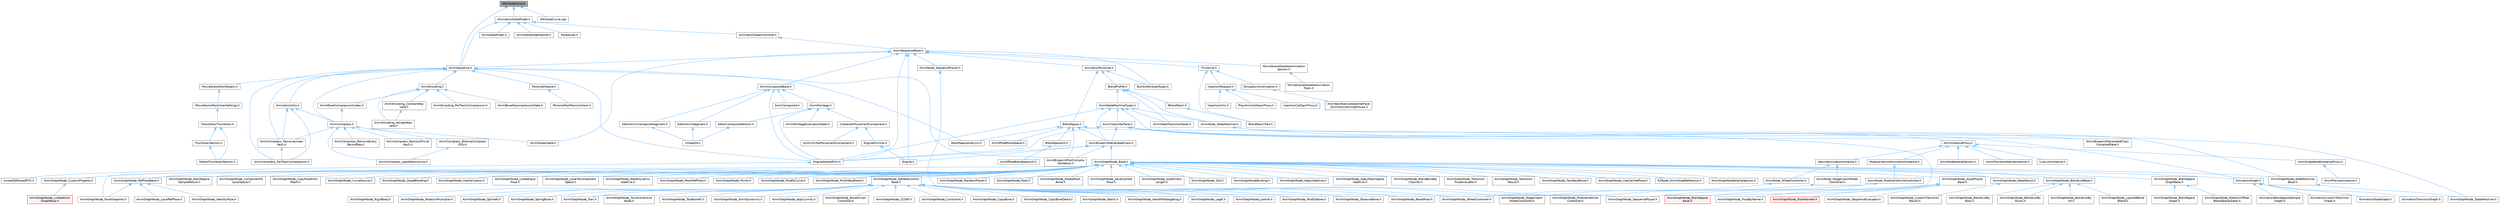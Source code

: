 digraph "AttributeCurve.h"
{
 // INTERACTIVE_SVG=YES
 // LATEX_PDF_SIZE
  bgcolor="transparent";
  edge [fontname=Helvetica,fontsize=10,labelfontname=Helvetica,labelfontsize=10];
  node [fontname=Helvetica,fontsize=10,shape=box,height=0.2,width=0.4];
  Node1 [id="Node000001",label="AttributeCurve.h",height=0.2,width=0.4,color="gray40", fillcolor="grey60", style="filled", fontcolor="black",tooltip=" "];
  Node1 -> Node2 [id="edge1_Node000001_Node000002",dir="back",color="steelblue1",style="solid",tooltip=" "];
  Node2 [id="Node000002",label="AnimSequence.h",height=0.2,width=0.4,color="grey40", fillcolor="white", style="filled",URL="$d0/d8a/AnimSequence_8h.html",tooltip=" "];
  Node2 -> Node3 [id="edge2_Node000002_Node000003",dir="back",color="steelblue1",style="solid",tooltip=" "];
  Node3 [id="Node000003",label="AnimBlueprintPostCompile\lValidation.h",height=0.2,width=0.4,color="grey40", fillcolor="white", style="filled",URL="$de/d1b/AnimBlueprintPostCompileValidation_8h.html",tooltip=" "];
  Node2 -> Node4 [id="edge3_Node000002_Node000004",dir="back",color="steelblue1",style="solid",tooltip=" "];
  Node4 [id="Node000004",label="AnimCompress.h",height=0.2,width=0.4,color="grey40", fillcolor="white", style="filled",URL="$dd/d6d/AnimCompress_8h.html",tooltip=" "];
  Node4 -> Node5 [id="edge4_Node000004_Node000005",dir="back",color="steelblue1",style="solid",tooltip=" "];
  Node5 [id="Node000005",label="AnimCompress_BitwiseCompress\lOnly.h",height=0.2,width=0.4,color="grey40", fillcolor="white", style="filled",URL="$df/dd5/AnimCompress__BitwiseCompressOnly_8h.html",tooltip=" "];
  Node5 -> Node6 [id="edge5_Node000005_Node000006",dir="back",color="steelblue1",style="solid",tooltip=" "];
  Node6 [id="Node000006",label="AnimCompress_LeastDestructive.h",height=0.2,width=0.4,color="grey40", fillcolor="white", style="filled",URL="$da/d93/AnimCompress__LeastDestructive_8h.html",tooltip=" "];
  Node4 -> Node6 [id="edge6_Node000004_Node000006",dir="back",color="steelblue1",style="solid",tooltip=" "];
  Node4 -> Node7 [id="edge7_Node000004_Node000007",dir="back",color="steelblue1",style="solid",tooltip=" "];
  Node7 [id="Node000007",label="AnimCompress_RemoveEvery\lSecondKey.h",height=0.2,width=0.4,color="grey40", fillcolor="white", style="filled",URL="$d6/dc2/AnimCompress__RemoveEverySecondKey_8h.html",tooltip=" "];
  Node4 -> Node8 [id="edge8_Node000004_Node000008",dir="back",color="steelblue1",style="solid",tooltip=" "];
  Node8 [id="Node000008",label="AnimCompress_RemoveLinear\lKeys.h",height=0.2,width=0.4,color="grey40", fillcolor="white", style="filled",URL="$d1/d0a/AnimCompress__RemoveLinearKeys_8h.html",tooltip=" "];
  Node8 -> Node9 [id="edge9_Node000008_Node000009",dir="back",color="steelblue1",style="solid",tooltip=" "];
  Node9 [id="Node000009",label="AnimCompress_PerTrackCompression.h",height=0.2,width=0.4,color="grey40", fillcolor="white", style="filled",URL="$d1/d22/AnimCompress__PerTrackCompression_8h.html",tooltip=" "];
  Node4 -> Node10 [id="edge10_Node000004_Node000010",dir="back",color="steelblue1",style="solid",tooltip=" "];
  Node10 [id="Node000010",label="AnimCompress_RemoveTrivial\lKeys.h",height=0.2,width=0.4,color="grey40", fillcolor="white", style="filled",URL="$d0/d60/AnimCompress__RemoveTrivialKeys_8h.html",tooltip=" "];
  Node4 -> Node11 [id="edge11_Node000004_Node000011",dir="back",color="steelblue1",style="solid",tooltip=" "];
  Node11 [id="Node000011",label="AnimStreamable.h",height=0.2,width=0.4,color="grey40", fillcolor="white", style="filled",URL="$d1/d46/AnimStreamable_8h.html",tooltip=" "];
  Node2 -> Node9 [id="edge12_Node000002_Node000009",dir="back",color="steelblue1",style="solid",tooltip=" "];
  Node2 -> Node8 [id="edge13_Node000002_Node000008",dir="back",color="steelblue1",style="solid",tooltip=" "];
  Node2 -> Node12 [id="edge14_Node000002_Node000012",dir="back",color="steelblue1",style="solid",tooltip=" "];
  Node12 [id="Node000012",label="AnimEncoding.h",height=0.2,width=0.4,color="grey40", fillcolor="white", style="filled",URL="$d9/dfd/AnimEncoding_8h.html",tooltip=" "];
  Node12 -> Node13 [id="edge15_Node000012_Node000013",dir="back",color="steelblue1",style="solid",tooltip=" "];
  Node13 [id="Node000013",label="AnimBoneCompressionCodec.h",height=0.2,width=0.4,color="grey40", fillcolor="white", style="filled",URL="$dd/dc3/AnimBoneCompressionCodec_8h.html",tooltip=" "];
  Node13 -> Node4 [id="edge16_Node000013_Node000004",dir="back",color="steelblue1",style="solid",tooltip=" "];
  Node12 -> Node14 [id="edge17_Node000012_Node000014",dir="back",color="steelblue1",style="solid",tooltip=" "];
  Node14 [id="Node000014",label="AnimBoneDecompressionData.h",height=0.2,width=0.4,color="grey40", fillcolor="white", style="filled",URL="$d9/d92/AnimBoneDecompressionData_8h.html",tooltip=" "];
  Node12 -> Node15 [id="edge18_Node000012_Node000015",dir="back",color="steelblue1",style="solid",tooltip=" "];
  Node15 [id="Node000015",label="AnimEncoding_ConstantKey\lLerp.h",height=0.2,width=0.4,color="grey40", fillcolor="white", style="filled",URL="$d8/d74/AnimEncoding__ConstantKeyLerp_8h.html",tooltip=" "];
  Node15 -> Node16 [id="edge19_Node000015_Node000016",dir="back",color="steelblue1",style="solid",tooltip=" "];
  Node16 [id="Node000016",label="AnimEncoding_VariableKey\lLerp.h",height=0.2,width=0.4,color="grey40", fillcolor="white", style="filled",URL="$d7/d4b/AnimEncoding__VariableKeyLerp_8h.html",tooltip=" "];
  Node12 -> Node17 [id="edge20_Node000012_Node000017",dir="back",color="steelblue1",style="solid",tooltip=" "];
  Node17 [id="Node000017",label="AnimEncoding_PerTrackCompression.h",height=0.2,width=0.4,color="grey40", fillcolor="white", style="filled",URL="$dc/d27/AnimEncoding__PerTrackCompression_8h.html",tooltip=" "];
  Node12 -> Node16 [id="edge21_Node000012_Node000016",dir="back",color="steelblue1",style="solid",tooltip=" "];
  Node2 -> Node18 [id="edge22_Node000002_Node000018",dir="back",color="steelblue1",style="solid",tooltip=" "];
  Node18 [id="Node000018",label="AnimationUtils.h",height=0.2,width=0.4,color="grey40", fillcolor="white", style="filled",URL="$d6/db6/AnimationUtils_8h.html",tooltip=" "];
  Node18 -> Node4 [id="edge23_Node000018_Node000004",dir="back",color="steelblue1",style="solid",tooltip=" "];
  Node18 -> Node9 [id="edge24_Node000018_Node000009",dir="back",color="steelblue1",style="solid",tooltip=" "];
  Node18 -> Node8 [id="edge25_Node000018_Node000008",dir="back",color="steelblue1",style="solid",tooltip=" "];
  Node2 -> Node19 [id="edge26_Node000002_Node000019",dir="back",color="steelblue1",style="solid",tooltip=" "];
  Node19 [id="Node000019",label="BlendSpaceAnalysis.h",height=0.2,width=0.4,color="grey40", fillcolor="white", style="filled",URL="$d7/daf/BlendSpaceAnalysis_8h.html",tooltip=" "];
  Node2 -> Node20 [id="edge27_Node000002_Node000020",dir="back",color="steelblue1",style="solid",tooltip=" "];
  Node20 [id="Node000020",label="EngineSharedPCH.h",height=0.2,width=0.4,color="grey40", fillcolor="white", style="filled",URL="$dc/dbb/EngineSharedPCH_8h.html",tooltip=" "];
  Node20 -> Node21 [id="edge28_Node000020_Node000021",dir="back",color="steelblue1",style="solid",tooltip=" "];
  Node21 [id="Node000021",label="UnrealEdSharedPCH.h",height=0.2,width=0.4,color="grey40", fillcolor="white", style="filled",URL="$d1/de6/UnrealEdSharedPCH_8h.html",tooltip=" "];
  Node2 -> Node22 [id="edge29_Node000002_Node000022",dir="back",color="steelblue1",style="solid",tooltip=" "];
  Node22 [id="Node000022",label="MovieSceneToolHelpers.h",height=0.2,width=0.4,color="grey40", fillcolor="white", style="filled",URL="$d4/d0e/MovieSceneToolHelpers_8h.html",tooltip=" "];
  Node22 -> Node23 [id="edge30_Node000022_Node000023",dir="back",color="steelblue1",style="solid",tooltip=" "];
  Node23 [id="Node000023",label="MovieSceneToolsUserSettings.h",height=0.2,width=0.4,color="grey40", fillcolor="white", style="filled",URL="$d5/dab/MovieSceneToolsUserSettings_8h.html",tooltip=" "];
  Node23 -> Node24 [id="edge31_Node000023_Node000024",dir="back",color="steelblue1",style="solid",tooltip=" "];
  Node24 [id="Node000024",label="TrackEditorThumbnail.h",height=0.2,width=0.4,color="grey40", fillcolor="white", style="filled",URL="$d6/d44/TrackEditorThumbnail_8h.html",tooltip=" "];
  Node24 -> Node25 [id="edge32_Node000024_Node000025",dir="back",color="steelblue1",style="solid",tooltip=" "];
  Node25 [id="Node000025",label="MediaThumbnailSection.h",height=0.2,width=0.4,color="grey40", fillcolor="white", style="filled",URL="$d8/dfe/MediaThumbnailSection_8h.html",tooltip=" "];
  Node24 -> Node26 [id="edge33_Node000024_Node000026",dir="back",color="steelblue1",style="solid",tooltip=" "];
  Node26 [id="Node000026",label="ThumbnailSection.h",height=0.2,width=0.4,color="grey40", fillcolor="white", style="filled",URL="$de/daf/ThumbnailSection_8h.html",tooltip=" "];
  Node26 -> Node25 [id="edge34_Node000026_Node000025",dir="back",color="steelblue1",style="solid",tooltip=" "];
  Node2 -> Node27 [id="edge35_Node000002_Node000027",dir="back",color="steelblue1",style="solid",tooltip=" "];
  Node27 [id="Node000027",label="PersonaModule.h",height=0.2,width=0.4,color="grey40", fillcolor="white", style="filled",URL="$de/d74/PersonaModule_8h.html",tooltip=" "];
  Node27 -> Node28 [id="edge36_Node000027_Node000028",dir="back",color="steelblue1",style="solid",tooltip=" "];
  Node28 [id="Node000028",label="PersonaToolMenuContext.h",height=0.2,width=0.4,color="grey40", fillcolor="white", style="filled",URL="$d6/d6c/PersonaToolMenuContext_8h.html",tooltip=" "];
  Node1 -> Node29 [id="edge37_Node000001_Node000029",dir="back",color="steelblue1",style="solid",tooltip=" "];
  Node29 [id="Node000029",label="AttributeCurve.cpp",height=0.2,width=0.4,color="grey40", fillcolor="white", style="filled",URL="$de/d39/AttributeCurve_8cpp.html",tooltip=" "];
  Node1 -> Node30 [id="edge38_Node000001_Node000030",dir="back",color="steelblue1",style="solid",tooltip=" "];
  Node30 [id="Node000030",label="IAnimationDataModel.h",height=0.2,width=0.4,color="grey40", fillcolor="white", style="filled",URL="$d3/dc4/IAnimationDataModel_8h.html",tooltip=" "];
  Node30 -> Node31 [id="edge39_Node000030_Node000031",dir="back",color="steelblue1",style="solid",tooltip=" "];
  Node31 [id="Node000031",label="AnimDataModel.h",height=0.2,width=0.4,color="grey40", fillcolor="white", style="filled",URL="$d8/dab/AnimDataModel_8h.html",tooltip=" "];
  Node30 -> Node32 [id="edge40_Node000030_Node000032",dir="back",color="steelblue1",style="solid",tooltip=" "];
  Node32 [id="Node000032",label="AnimDataModelHasher.h",height=0.2,width=0.4,color="grey40", fillcolor="white", style="filled",URL="$d1/d21/AnimDataModelHasher_8h.html",tooltip=" "];
  Node30 -> Node2 [id="edge41_Node000030_Node000002",dir="back",color="steelblue1",style="solid",tooltip=" "];
  Node30 -> Node33 [id="edge42_Node000030_Node000033",dir="back",color="steelblue1",style="solid",tooltip=" "];
  Node33 [id="Node000033",label="IAnimationDataController.h",height=0.2,width=0.4,color="grey40", fillcolor="white", style="filled",URL="$df/d22/IAnimationDataController_8h.html",tooltip=" "];
  Node33 -> Node34 [id="edge43_Node000033_Node000034",dir="back",color="steelblue1",style="solid",tooltip=" "];
  Node34 [id="Node000034",label="AnimSequenceBase.h",height=0.2,width=0.4,color="grey40", fillcolor="white", style="filled",URL="$db/d58/AnimSequenceBase_8h.html",tooltip=" "];
  Node34 -> Node35 [id="edge44_Node000034_Node000035",dir="back",color="steelblue1",style="solid",tooltip=" "];
  Node35 [id="Node000035",label="AnimCompositeBase.h",height=0.2,width=0.4,color="grey40", fillcolor="white", style="filled",URL="$de/dc9/AnimCompositeBase_8h.html",tooltip=" "];
  Node35 -> Node36 [id="edge45_Node000035_Node000036",dir="back",color="steelblue1",style="solid",tooltip=" "];
  Node36 [id="Node000036",label="AnimComposite.h",height=0.2,width=0.4,color="grey40", fillcolor="white", style="filled",URL="$d9/d4e/AnimComposite_8h.html",tooltip=" "];
  Node35 -> Node37 [id="edge46_Node000035_Node000037",dir="back",color="steelblue1",style="solid",tooltip=" "];
  Node37 [id="Node000037",label="AnimMontage.h",height=0.2,width=0.4,color="grey40", fillcolor="white", style="filled",URL="$d2/da0/AnimMontage_8h.html",tooltip=" "];
  Node37 -> Node38 [id="edge47_Node000037_Node000038",dir="back",color="steelblue1",style="solid",tooltip=" "];
  Node38 [id="Node000038",label="AnimMontageEvaluationState.h",height=0.2,width=0.4,color="grey40", fillcolor="white", style="filled",URL="$df/d9b/AnimMontageEvaluationState_8h.html",tooltip=" "];
  Node37 -> Node39 [id="edge48_Node000037_Node000039",dir="back",color="steelblue1",style="solid",tooltip=" "];
  Node39 [id="Node000039",label="CharacterMovementComponent.h",height=0.2,width=0.4,color="grey40", fillcolor="white", style="filled",URL="$d8/d84/CharacterMovementComponent_8h.html",tooltip=" "];
  Node39 -> Node40 [id="edge49_Node000039_Node000040",dir="back",color="steelblue1",style="solid",tooltip=" "];
  Node40 [id="Node000040",label="ArchVisCharMovementComponent.h",height=0.2,width=0.4,color="grey40", fillcolor="white", style="filled",URL="$db/dfd/ArchVisCharMovementComponent_8h.html",tooltip=" "];
  Node39 -> Node41 [id="edge50_Node000039_Node000041",dir="back",color="steelblue1",style="solid",tooltip=" "];
  Node41 [id="Node000041",label="EngineMinimal.h",height=0.2,width=0.4,color="grey40", fillcolor="white", style="filled",URL="$d0/d2c/EngineMinimal_8h.html",tooltip=" "];
  Node41 -> Node42 [id="edge51_Node000041_Node000042",dir="back",color="steelblue1",style="solid",tooltip=" "];
  Node42 [id="Node000042",label="Engine.h",height=0.2,width=0.4,color="grey40", fillcolor="white", style="filled",URL="$d1/d34/Public_2Engine_8h.html",tooltip=" "];
  Node37 -> Node43 [id="edge52_Node000037_Node000043",dir="back",color="steelblue1",style="solid",tooltip=" "];
  Node43 [id="Node000043",label="EditorCompositeSection.h",height=0.2,width=0.4,color="grey40", fillcolor="white", style="filled",URL="$d6/d7f/EditorCompositeSection_8h.html",tooltip=" "];
  Node43 -> Node44 [id="edge53_Node000043_Node000044",dir="back",color="steelblue1",style="solid",tooltip=" "];
  Node44 [id="Node000044",label="UnrealEd.h",height=0.2,width=0.4,color="grey40", fillcolor="white", style="filled",URL="$d2/d5f/UnrealEd_8h.html",tooltip=" "];
  Node37 -> Node20 [id="edge54_Node000037_Node000020",dir="back",color="steelblue1",style="solid",tooltip=" "];
  Node35 -> Node45 [id="edge55_Node000035_Node000045",dir="back",color="steelblue1",style="solid",tooltip=" "];
  Node45 [id="Node000045",label="EditorAnimCompositeSegment.h",height=0.2,width=0.4,color="grey40", fillcolor="white", style="filled",URL="$d1/d66/EditorAnimCompositeSegment_8h.html",tooltip=" "];
  Node45 -> Node44 [id="edge56_Node000045_Node000044",dir="back",color="steelblue1",style="solid",tooltip=" "];
  Node35 -> Node46 [id="edge57_Node000035_Node000046",dir="back",color="steelblue1",style="solid",tooltip=" "];
  Node46 [id="Node000046",label="EditorAnimSegment.h",height=0.2,width=0.4,color="grey40", fillcolor="white", style="filled",URL="$d1/d6d/EditorAnimSegment_8h.html",tooltip=" "];
  Node46 -> Node44 [id="edge58_Node000046_Node000044",dir="back",color="steelblue1",style="solid",tooltip=" "];
  Node35 -> Node20 [id="edge59_Node000035_Node000020",dir="back",color="steelblue1",style="solid",tooltip=" "];
  Node34 -> Node47 [id="edge60_Node000034_Node000047",dir="back",color="steelblue1",style="solid",tooltip=" "];
  Node47 [id="Node000047",label="AnimNode_SequencePlayer.h",height=0.2,width=0.4,color="grey40", fillcolor="white", style="filled",URL="$d6/d7e/AnimNode__SequencePlayer_8h.html",tooltip=" "];
  Node47 -> Node48 [id="edge61_Node000047_Node000048",dir="back",color="steelblue1",style="solid",tooltip=" "];
  Node48 [id="Node000048",label="AnimGraphNode_SequencePlayer.h",height=0.2,width=0.4,color="grey40", fillcolor="white", style="filled",URL="$d2/d91/AnimGraphNode__SequencePlayer_8h.html",tooltip=" "];
  Node34 -> Node2 [id="edge62_Node000034_Node000002",dir="back",color="steelblue1",style="solid",tooltip=" "];
  Node34 -> Node11 [id="edge63_Node000034_Node000011",dir="back",color="steelblue1",style="solid",tooltip=" "];
  Node34 -> Node49 [id="edge64_Node000034_Node000049",dir="back",color="steelblue1",style="solid",tooltip=" "];
  Node49 [id="Node000049",label="AnimationRuntime.h",height=0.2,width=0.4,color="grey40", fillcolor="white", style="filled",URL="$da/d93/AnimationRuntime_8h.html",tooltip=" "];
  Node49 -> Node50 [id="edge65_Node000049_Node000050",dir="back",color="steelblue1",style="solid",tooltip=" "];
  Node50 [id="Node000050",label="BlendProfile.h",height=0.2,width=0.4,color="grey40", fillcolor="white", style="filled",URL="$d6/d9c/BlendProfile_8h.html",tooltip=" "];
  Node50 -> Node51 [id="edge66_Node000050_Node000051",dir="back",color="steelblue1",style="solid",tooltip=" "];
  Node51 [id="Node000051",label="AnimNode_StateMachine.h",height=0.2,width=0.4,color="grey40", fillcolor="white", style="filled",URL="$df/d8f/AnimNode__StateMachine_8h.html",tooltip=" "];
  Node51 -> Node52 [id="edge67_Node000051_Node000052",dir="back",color="steelblue1",style="solid",tooltip=" "];
  Node52 [id="Node000052",label="AnimGraphNode_StateMachine.h",height=0.2,width=0.4,color="grey40", fillcolor="white", style="filled",URL="$d9/d4d/AnimGraphNode__StateMachine_8h.html",tooltip=" "];
  Node51 -> Node53 [id="edge68_Node000051_Node000053",dir="back",color="steelblue1",style="solid",tooltip=" "];
  Node53 [id="Node000053",label="AnimGraphNode_StateMachine\lBase.h",height=0.2,width=0.4,color="grey40", fillcolor="white", style="filled",URL="$dc/d11/AnimGraphNode__StateMachineBase_8h.html",tooltip=" "];
  Node53 -> Node52 [id="edge69_Node000053_Node000052",dir="back",color="steelblue1",style="solid",tooltip=" "];
  Node50 -> Node54 [id="edge70_Node000050_Node000054",dir="back",color="steelblue1",style="solid",tooltip=" "];
  Node54 [id="Node000054",label="AnimStateMachineTypes.h",height=0.2,width=0.4,color="grey40", fillcolor="white", style="filled",URL="$d2/dc8/AnimStateMachineTypes_8h.html",tooltip=" "];
  Node54 -> Node55 [id="edge71_Node000054_Node000055",dir="back",color="steelblue1",style="solid",tooltip=" "];
  Node55 [id="Node000055",label="AnimBlueprintGeneratedClass.h",height=0.2,width=0.4,color="grey40", fillcolor="white", style="filled",URL="$dc/d81/AnimBlueprintGeneratedClass_8h.html",tooltip=" "];
  Node55 -> Node3 [id="edge72_Node000055_Node000003",dir="back",color="steelblue1",style="solid",tooltip=" "];
  Node55 -> Node56 [id="edge73_Node000055_Node000056",dir="back",color="steelblue1",style="solid",tooltip=" "];
  Node56 [id="Node000056",label="AnimGraphNode_Base.h",height=0.2,width=0.4,color="grey40", fillcolor="white", style="filled",URL="$d0/dfb/AnimGraphNode__Base_8h.html",tooltip=" "];
  Node56 -> Node57 [id="edge74_Node000056_Node000057",dir="back",color="steelblue1",style="solid",tooltip=" "];
  Node57 [id="Node000057",label="AnimGraphNodeAlphaOptions.h",height=0.2,width=0.4,color="grey40", fillcolor="white", style="filled",URL="$d6/df6/AnimGraphNodeAlphaOptions_8h.html",tooltip=" "];
  Node56 -> Node58 [id="edge75_Node000056_Node000058",dir="back",color="steelblue1",style="solid",tooltip=" "];
  Node58 [id="Node000058",label="AnimGraphNodeBinding.h",height=0.2,width=0.4,color="grey40", fillcolor="white", style="filled",URL="$d6/d3b/AnimGraphNodeBinding_8h.html",tooltip=" "];
  Node56 -> Node59 [id="edge76_Node000056_Node000059",dir="back",color="steelblue1",style="solid",tooltip=" "];
  Node59 [id="Node000059",label="AnimGraphNode_ApplyAdditive.h",height=0.2,width=0.4,color="grey40", fillcolor="white", style="filled",URL="$da/d67/AnimGraphNode__ApplyAdditive_8h.html",tooltip=" "];
  Node56 -> Node60 [id="edge77_Node000056_Node000060",dir="back",color="steelblue1",style="solid",tooltip=" "];
  Node60 [id="Node000060",label="AnimGraphNode_ApplyMeshSpace\lAdditive.h",height=0.2,width=0.4,color="grey40", fillcolor="white", style="filled",URL="$dd/dc4/AnimGraphNode__ApplyMeshSpaceAdditive_8h.html",tooltip=" "];
  Node56 -> Node61 [id="edge78_Node000056_Node000061",dir="back",color="steelblue1",style="solid",tooltip=" "];
  Node61 [id="Node000061",label="AnimGraphNode_AssetPlayer\lBase.h",height=0.2,width=0.4,color="grey40", fillcolor="white", style="filled",URL="$d1/d4f/AnimGraphNode__AssetPlayerBase_8h.html",tooltip=" "];
  Node61 -> Node62 [id="edge79_Node000061_Node000062",dir="back",color="steelblue1",style="solid",tooltip=" "];
  Node62 [id="Node000062",label="AnimGraphNode_BlendSpace\lBase.h",height=0.2,width=0.4,color="red", fillcolor="#FFF0F0", style="filled",URL="$d7/d6d/AnimGraphNode__BlendSpaceBase_8h.html",tooltip=" "];
  Node61 -> Node67 [id="edge80_Node000061_Node000067",dir="back",color="steelblue1",style="solid",tooltip=" "];
  Node67 [id="Node000067",label="AnimGraphNode_PoseByName.h",height=0.2,width=0.4,color="grey40", fillcolor="white", style="filled",URL="$d7/d02/AnimGraphNode__PoseByName_8h.html",tooltip=" "];
  Node61 -> Node68 [id="edge81_Node000061_Node000068",dir="back",color="steelblue1",style="solid",tooltip=" "];
  Node68 [id="Node000068",label="AnimGraphNode_PoseHandler.h",height=0.2,width=0.4,color="red", fillcolor="#FFF0F0", style="filled",URL="$df/dfb/AnimGraphNode__PoseHandler_8h.html",tooltip=" "];
  Node61 -> Node71 [id="edge82_Node000061_Node000071",dir="back",color="steelblue1",style="solid",tooltip=" "];
  Node71 [id="Node000071",label="AnimGraphNode_SequenceEvaluator.h",height=0.2,width=0.4,color="grey40", fillcolor="white", style="filled",URL="$d1/d1c/AnimGraphNode__SequenceEvaluator_8h.html",tooltip=" "];
  Node61 -> Node48 [id="edge83_Node000061_Node000048",dir="back",color="steelblue1",style="solid",tooltip=" "];
  Node56 -> Node72 [id="edge84_Node000056_Node000072",dir="back",color="steelblue1",style="solid",tooltip=" "];
  Node72 [id="Node000072",label="AnimGraphNode_BlendBoneBy\lChannel.h",height=0.2,width=0.4,color="grey40", fillcolor="white", style="filled",URL="$de/da9/AnimGraphNode__BlendBoneByChannel_8h.html",tooltip=" "];
  Node56 -> Node73 [id="edge85_Node000056_Node000073",dir="back",color="steelblue1",style="solid",tooltip=" "];
  Node73 [id="Node000073",label="AnimGraphNode_BlendListBase.h",height=0.2,width=0.4,color="grey40", fillcolor="white", style="filled",URL="$d7/d20/AnimGraphNode__BlendListBase_8h.html",tooltip=" "];
  Node73 -> Node74 [id="edge86_Node000073_Node000074",dir="back",color="steelblue1",style="solid",tooltip=" "];
  Node74 [id="Node000074",label="AnimGraphNode_BlendListBy\lBool.h",height=0.2,width=0.4,color="grey40", fillcolor="white", style="filled",URL="$d9/d9d/AnimGraphNode__BlendListByBool_8h.html",tooltip=" "];
  Node73 -> Node75 [id="edge87_Node000073_Node000075",dir="back",color="steelblue1",style="solid",tooltip=" "];
  Node75 [id="Node000075",label="AnimGraphNode_BlendListBy\lEnum.h",height=0.2,width=0.4,color="grey40", fillcolor="white", style="filled",URL="$de/d60/AnimGraphNode__BlendListByEnum_8h.html",tooltip=" "];
  Node73 -> Node76 [id="edge88_Node000073_Node000076",dir="back",color="steelblue1",style="solid",tooltip=" "];
  Node76 [id="Node000076",label="AnimGraphNode_BlendListBy\lInt.h",height=0.2,width=0.4,color="grey40", fillcolor="white", style="filled",URL="$dc/df2/AnimGraphNode__BlendListByInt_8h.html",tooltip=" "];
  Node73 -> Node77 [id="edge89_Node000073_Node000077",dir="back",color="steelblue1",style="solid",tooltip=" "];
  Node77 [id="Node000077",label="AnimGraphNode_LayeredBone\lBlend.h",height=0.2,width=0.4,color="grey40", fillcolor="white", style="filled",URL="$d2/d01/AnimGraphNode__LayeredBoneBlend_8h.html",tooltip=" "];
  Node56 -> Node78 [id="edge90_Node000056_Node000078",dir="back",color="steelblue1",style="solid",tooltip=" "];
  Node78 [id="Node000078",label="AnimGraphNode_BlendSpace\lGraphBase.h",height=0.2,width=0.4,color="grey40", fillcolor="white", style="filled",URL="$d6/d44/AnimGraphNode__BlendSpaceGraphBase_8h.html",tooltip=" "];
  Node78 -> Node79 [id="edge91_Node000078_Node000079",dir="back",color="steelblue1",style="solid",tooltip=" "];
  Node79 [id="Node000079",label="AnimGraphNode_BlendSpace\lGraph.h",height=0.2,width=0.4,color="grey40", fillcolor="white", style="filled",URL="$d7/d81/AnimGraphNode__BlendSpaceGraph_8h.html",tooltip=" "];
  Node78 -> Node80 [id="edge92_Node000078_Node000080",dir="back",color="steelblue1",style="solid",tooltip=" "];
  Node80 [id="Node000080",label="AnimGraphNode_RotationOffset\lBlendSpaceGraph.h",height=0.2,width=0.4,color="grey40", fillcolor="white", style="filled",URL="$d0/d4c/AnimGraphNode__RotationOffsetBlendSpaceGraph_8h.html",tooltip=" "];
  Node56 -> Node81 [id="edge93_Node000056_Node000081",dir="back",color="steelblue1",style="solid",tooltip=" "];
  Node81 [id="Node000081",label="AnimGraphNode_BlendSpace\lSampleResult.h",height=0.2,width=0.4,color="grey40", fillcolor="white", style="filled",URL="$de/df8/AnimGraphNode__BlendSpaceSampleResult_8h.html",tooltip=" "];
  Node56 -> Node82 [id="edge94_Node000056_Node000082",dir="back",color="steelblue1",style="solid",tooltip=" "];
  Node82 [id="Node000082",label="AnimGraphNode_ComponentTo\lLocalSpace.h",height=0.2,width=0.4,color="grey40", fillcolor="white", style="filled",URL="$d1/d3f/AnimGraphNode__ComponentToLocalSpace_8h.html",tooltip=" "];
  Node56 -> Node83 [id="edge95_Node000056_Node000083",dir="back",color="steelblue1",style="solid",tooltip=" "];
  Node83 [id="Node000083",label="AnimGraphNode_CopyPoseFrom\lMesh.h",height=0.2,width=0.4,color="grey40", fillcolor="white", style="filled",URL="$d6/d71/AnimGraphNode__CopyPoseFromMesh_8h.html",tooltip=" "];
  Node56 -> Node84 [id="edge96_Node000056_Node000084",dir="back",color="steelblue1",style="solid",tooltip=" "];
  Node84 [id="Node000084",label="AnimGraphNode_CurveSource.h",height=0.2,width=0.4,color="grey40", fillcolor="white", style="filled",URL="$dc/de5/AnimGraphNode__CurveSource_8h.html",tooltip=" "];
  Node56 -> Node85 [id="edge97_Node000056_Node000085",dir="back",color="steelblue1",style="solid",tooltip=" "];
  Node85 [id="Node000085",label="AnimGraphNode_CustomProperty.h",height=0.2,width=0.4,color="grey40", fillcolor="white", style="filled",URL="$d8/d3f/AnimGraphNode__CustomProperty_8h.html",tooltip=" "];
  Node85 -> Node86 [id="edge98_Node000085_Node000086",dir="back",color="steelblue1",style="solid",tooltip=" "];
  Node86 [id="Node000086",label="AnimGraphNode_LinkedAnim\lGraphBase.h",height=0.2,width=0.4,color="red", fillcolor="#FFF0F0", style="filled",URL="$d5/de1/AnimGraphNode__LinkedAnimGraphBase_8h.html",tooltip=" "];
  Node56 -> Node89 [id="edge99_Node000056_Node000089",dir="back",color="steelblue1",style="solid",tooltip=" "];
  Node89 [id="Node000089",label="AnimGraphNode_DeadBlending.h",height=0.2,width=0.4,color="grey40", fillcolor="white", style="filled",URL="$d8/d73/AnimGraphNode__DeadBlending_8h.html",tooltip=" "];
  Node56 -> Node90 [id="edge100_Node000056_Node000090",dir="back",color="steelblue1",style="solid",tooltip=" "];
  Node90 [id="Node000090",label="AnimGraphNode_Inertialization.h",height=0.2,width=0.4,color="grey40", fillcolor="white", style="filled",URL="$d7/d66/AnimGraphNode__Inertialization_8h.html",tooltip=" "];
  Node56 -> Node91 [id="edge101_Node000056_Node000091",dir="back",color="steelblue1",style="solid",tooltip=" "];
  Node91 [id="Node000091",label="AnimGraphNode_LinkedInput\lPose.h",height=0.2,width=0.4,color="grey40", fillcolor="white", style="filled",URL="$d7/d8c/AnimGraphNode__LinkedInputPose_8h.html",tooltip=" "];
  Node56 -> Node92 [id="edge102_Node000056_Node000092",dir="back",color="steelblue1",style="solid",tooltip=" "];
  Node92 [id="Node000092",label="AnimGraphNode_LocalToComponent\lSpace.h",height=0.2,width=0.4,color="grey40", fillcolor="white", style="filled",URL="$d6/d01/AnimGraphNode__LocalToComponentSpace_8h.html",tooltip=" "];
  Node56 -> Node93 [id="edge103_Node000056_Node000093",dir="back",color="steelblue1",style="solid",tooltip=" "];
  Node93 [id="Node000093",label="AnimGraphNode_MakeDynamic\lAdditive.h",height=0.2,width=0.4,color="grey40", fillcolor="white", style="filled",URL="$d4/dc9/AnimGraphNode__MakeDynamicAdditive_8h.html",tooltip=" "];
  Node56 -> Node94 [id="edge104_Node000056_Node000094",dir="back",color="steelblue1",style="solid",tooltip=" "];
  Node94 [id="Node000094",label="AnimGraphNode_MeshRefPose.h",height=0.2,width=0.4,color="grey40", fillcolor="white", style="filled",URL="$d3/d58/AnimGraphNode__MeshRefPose_8h.html",tooltip=" "];
  Node56 -> Node95 [id="edge105_Node000056_Node000095",dir="back",color="steelblue1",style="solid",tooltip=" "];
  Node95 [id="Node000095",label="AnimGraphNode_Mirror.h",height=0.2,width=0.4,color="grey40", fillcolor="white", style="filled",URL="$de/d96/AnimGraphNode__Mirror_8h.html",tooltip=" "];
  Node56 -> Node96 [id="edge106_Node000056_Node000096",dir="back",color="steelblue1",style="solid",tooltip=" "];
  Node96 [id="Node000096",label="AnimGraphNode_ModifyCurve.h",height=0.2,width=0.4,color="grey40", fillcolor="white", style="filled",URL="$d5/d09/AnimGraphNode__ModifyCurve_8h.html",tooltip=" "];
  Node56 -> Node97 [id="edge107_Node000056_Node000097",dir="back",color="steelblue1",style="solid",tooltip=" "];
  Node97 [id="Node000097",label="AnimGraphNode_MultiWayBlend.h",height=0.2,width=0.4,color="grey40", fillcolor="white", style="filled",URL="$dd/dcb/AnimGraphNode__MultiWayBlend_8h.html",tooltip=" "];
  Node56 -> Node98 [id="edge108_Node000056_Node000098",dir="back",color="steelblue1",style="solid",tooltip=" "];
  Node98 [id="Node000098",label="AnimGraphNode_PoseSnapshot.h",height=0.2,width=0.4,color="grey40", fillcolor="white", style="filled",URL="$d1/d92/AnimGraphNode__PoseSnapshot_8h.html",tooltip=" "];
  Node56 -> Node99 [id="edge109_Node000056_Node000099",dir="back",color="steelblue1",style="solid",tooltip=" "];
  Node99 [id="Node000099",label="AnimGraphNode_RandomPlayer.h",height=0.2,width=0.4,color="grey40", fillcolor="white", style="filled",URL="$dc/d48/AnimGraphNode__RandomPlayer_8h.html",tooltip=" "];
  Node56 -> Node100 [id="edge110_Node000056_Node000100",dir="back",color="steelblue1",style="solid",tooltip=" "];
  Node100 [id="Node000100",label="AnimGraphNode_RefPoseBase.h",height=0.2,width=0.4,color="grey40", fillcolor="white", style="filled",URL="$d8/d34/AnimGraphNode__RefPoseBase_8h.html",tooltip=" "];
  Node100 -> Node101 [id="edge111_Node000100_Node000101",dir="back",color="steelblue1",style="solid",tooltip=" "];
  Node101 [id="Node000101",label="AnimGraphNode_IdentityPose.h",height=0.2,width=0.4,color="grey40", fillcolor="white", style="filled",URL="$d8/dac/AnimGraphNode__IdentityPose_8h.html",tooltip=" "];
  Node100 -> Node102 [id="edge112_Node000100_Node000102",dir="back",color="steelblue1",style="solid",tooltip=" "];
  Node102 [id="Node000102",label="AnimGraphNode_LocalRefPose.h",height=0.2,width=0.4,color="grey40", fillcolor="white", style="filled",URL="$df/d6f/AnimGraphNode__LocalRefPose_8h.html",tooltip=" "];
  Node100 -> Node98 [id="edge113_Node000100_Node000098",dir="back",color="steelblue1",style="solid",tooltip=" "];
  Node56 -> Node103 [id="edge114_Node000056_Node000103",dir="back",color="steelblue1",style="solid",tooltip=" "];
  Node103 [id="Node000103",label="AnimGraphNode_Root.h",height=0.2,width=0.4,color="grey40", fillcolor="white", style="filled",URL="$d2/d39/AnimGraphNode__Root_8h.html",tooltip=" "];
  Node56 -> Node104 [id="edge115_Node000056_Node000104",dir="back",color="steelblue1",style="solid",tooltip=" "];
  Node104 [id="Node000104",label="AnimGraphNode_RotateRoot\lBone.h",height=0.2,width=0.4,color="grey40", fillcolor="white", style="filled",URL="$d4/de0/AnimGraphNode__RotateRootBone_8h.html",tooltip=" "];
  Node56 -> Node105 [id="edge116_Node000056_Node000105",dir="back",color="steelblue1",style="solid",tooltip=" "];
  Node105 [id="Node000105",label="AnimGraphNode_SaveCached\lPose.h",height=0.2,width=0.4,color="grey40", fillcolor="white", style="filled",URL="$df/d5e/AnimGraphNode__SaveCachedPose_8h.html",tooltip=" "];
  Node56 -> Node106 [id="edge117_Node000056_Node000106",dir="back",color="steelblue1",style="solid",tooltip=" "];
  Node106 [id="Node000106",label="AnimGraphNode_ScaleChain\lLength.h",height=0.2,width=0.4,color="grey40", fillcolor="white", style="filled",URL="$d9/df8/AnimGraphNode__ScaleChainLength_8h.html",tooltip=" "];
  Node56 -> Node107 [id="edge118_Node000056_Node000107",dir="back",color="steelblue1",style="solid",tooltip=" "];
  Node107 [id="Node000107",label="AnimGraphNode_SkeletalControl\lBase.h",height=0.2,width=0.4,color="grey40", fillcolor="white", style="filled",URL="$d9/dff/AnimGraphNode__SkeletalControlBase_8h.html",tooltip=" "];
  Node107 -> Node108 [id="edge119_Node000107_Node000108",dir="back",color="steelblue1",style="solid",tooltip=" "];
  Node108 [id="Node000108",label="AnimGraphNode_AnimDynamics.h",height=0.2,width=0.4,color="grey40", fillcolor="white", style="filled",URL="$da/dc2/AnimGraphNode__AnimDynamics_8h.html",tooltip=" "];
  Node107 -> Node109 [id="edge120_Node000107_Node000109",dir="back",color="steelblue1",style="solid",tooltip=" "];
  Node109 [id="Node000109",label="AnimGraphNode_ApplyLimits.h",height=0.2,width=0.4,color="grey40", fillcolor="white", style="filled",URL="$dc/d36/AnimGraphNode__ApplyLimits_8h.html",tooltip=" "];
  Node107 -> Node110 [id="edge121_Node000107_Node000110",dir="back",color="steelblue1",style="solid",tooltip=" "];
  Node110 [id="Node000110",label="AnimGraphNode_BoneDriven\lController.h",height=0.2,width=0.4,color="grey40", fillcolor="white", style="filled",URL="$df/df3/AnimGraphNode__BoneDrivenController_8h.html",tooltip=" "];
  Node107 -> Node111 [id="edge122_Node000107_Node000111",dir="back",color="steelblue1",style="solid",tooltip=" "];
  Node111 [id="Node000111",label="AnimGraphNode_CCDIK.h",height=0.2,width=0.4,color="grey40", fillcolor="white", style="filled",URL="$df/d0d/AnimGraphNode__CCDIK_8h.html",tooltip=" "];
  Node107 -> Node112 [id="edge123_Node000107_Node000112",dir="back",color="steelblue1",style="solid",tooltip=" "];
  Node112 [id="Node000112",label="AnimGraphNode_Constraint.h",height=0.2,width=0.4,color="grey40", fillcolor="white", style="filled",URL="$d2/d98/AnimGraphNode__Constraint_8h.html",tooltip=" "];
  Node107 -> Node113 [id="edge124_Node000107_Node000113",dir="back",color="steelblue1",style="solid",tooltip=" "];
  Node113 [id="Node000113",label="AnimGraphNode_CopyBone.h",height=0.2,width=0.4,color="grey40", fillcolor="white", style="filled",URL="$dc/de6/AnimGraphNode__CopyBone_8h.html",tooltip=" "];
  Node107 -> Node114 [id="edge125_Node000107_Node000114",dir="back",color="steelblue1",style="solid",tooltip=" "];
  Node114 [id="Node000114",label="AnimGraphNode_CopyBoneDelta.h",height=0.2,width=0.4,color="grey40", fillcolor="white", style="filled",URL="$d8/d60/AnimGraphNode__CopyBoneDelta_8h.html",tooltip=" "];
  Node107 -> Node115 [id="edge126_Node000107_Node000115",dir="back",color="steelblue1",style="solid",tooltip=" "];
  Node115 [id="Node000115",label="AnimGraphNode_Fabrik.h",height=0.2,width=0.4,color="grey40", fillcolor="white", style="filled",URL="$d6/d79/AnimGraphNode__Fabrik_8h.html",tooltip=" "];
  Node107 -> Node116 [id="edge127_Node000107_Node000116",dir="back",color="steelblue1",style="solid",tooltip=" "];
  Node116 [id="Node000116",label="AnimGraphNode_HandIKRetargeting.h",height=0.2,width=0.4,color="grey40", fillcolor="white", style="filled",URL="$dd/dee/AnimGraphNode__HandIKRetargeting_8h.html",tooltip=" "];
  Node107 -> Node117 [id="edge128_Node000107_Node000117",dir="back",color="steelblue1",style="solid",tooltip=" "];
  Node117 [id="Node000117",label="AnimGraphNode_LegIK.h",height=0.2,width=0.4,color="grey40", fillcolor="white", style="filled",URL="$d3/d59/AnimGraphNode__LegIK_8h.html",tooltip=" "];
  Node107 -> Node118 [id="edge129_Node000107_Node000118",dir="back",color="steelblue1",style="solid",tooltip=" "];
  Node118 [id="Node000118",label="AnimGraphNode_LookAt.h",height=0.2,width=0.4,color="grey40", fillcolor="white", style="filled",URL="$dd/de3/AnimGraphNode__LookAt_8h.html",tooltip=" "];
  Node107 -> Node119 [id="edge130_Node000107_Node000119",dir="back",color="steelblue1",style="solid",tooltip=" "];
  Node119 [id="Node000119",label="AnimGraphNode_ModifyBone.h",height=0.2,width=0.4,color="grey40", fillcolor="white", style="filled",URL="$d1/d8e/AnimGraphNode__ModifyBone_8h.html",tooltip=" "];
  Node107 -> Node120 [id="edge131_Node000107_Node000120",dir="back",color="steelblue1",style="solid",tooltip=" "];
  Node120 [id="Node000120",label="AnimGraphNode_ModularVehicle\lController.h",height=0.2,width=0.4,color="grey40", fillcolor="white", style="filled",URL="$d3/d04/AnimGraphNode__ModularVehicleController_8h.html",tooltip=" "];
  Node107 -> Node121 [id="edge132_Node000107_Node000121",dir="back",color="steelblue1",style="solid",tooltip=" "];
  Node121 [id="Node000121",label="AnimGraphNode_ObserveBone.h",height=0.2,width=0.4,color="grey40", fillcolor="white", style="filled",URL="$d0/dcc/AnimGraphNode__ObserveBone_8h.html",tooltip=" "];
  Node107 -> Node122 [id="edge133_Node000107_Node000122",dir="back",color="steelblue1",style="solid",tooltip=" "];
  Node122 [id="Node000122",label="AnimGraphNode_ResetRoot.h",height=0.2,width=0.4,color="grey40", fillcolor="white", style="filled",URL="$dd/da9/AnimGraphNode__ResetRoot_8h.html",tooltip=" "];
  Node107 -> Node123 [id="edge134_Node000107_Node000123",dir="back",color="steelblue1",style="solid",tooltip=" "];
  Node123 [id="Node000123",label="AnimGraphNode_RigidBody.h",height=0.2,width=0.4,color="grey40", fillcolor="white", style="filled",URL="$d0/d05/AnimGraphNode__RigidBody_8h.html",tooltip=" "];
  Node107 -> Node124 [id="edge135_Node000107_Node000124",dir="back",color="steelblue1",style="solid",tooltip=" "];
  Node124 [id="Node000124",label="AnimGraphNode_RotationMultiplier.h",height=0.2,width=0.4,color="grey40", fillcolor="white", style="filled",URL="$d6/d16/AnimGraphNode__RotationMultiplier_8h.html",tooltip=" "];
  Node107 -> Node125 [id="edge136_Node000107_Node000125",dir="back",color="steelblue1",style="solid",tooltip=" "];
  Node125 [id="Node000125",label="AnimGraphNode_SplineIK.h",height=0.2,width=0.4,color="grey40", fillcolor="white", style="filled",URL="$d0/d7e/AnimGraphNode__SplineIK_8h.html",tooltip=" "];
  Node107 -> Node126 [id="edge137_Node000107_Node000126",dir="back",color="steelblue1",style="solid",tooltip=" "];
  Node126 [id="Node000126",label="AnimGraphNode_SpringBone.h",height=0.2,width=0.4,color="grey40", fillcolor="white", style="filled",URL="$dc/d38/AnimGraphNode__SpringBone_8h.html",tooltip=" "];
  Node107 -> Node127 [id="edge138_Node000107_Node000127",dir="back",color="steelblue1",style="solid",tooltip=" "];
  Node127 [id="Node000127",label="AnimGraphNode_StageCoach\lWheelController.h",height=0.2,width=0.4,color="grey40", fillcolor="white", style="filled",URL="$d6/dbe/AnimGraphNode__StageCoachWheelController_8h.html",tooltip=" "];
  Node107 -> Node128 [id="edge139_Node000107_Node000128",dir="back",color="steelblue1",style="solid",tooltip=" "];
  Node128 [id="Node000128",label="AnimGraphNode_Trail.h",height=0.2,width=0.4,color="grey40", fillcolor="white", style="filled",URL="$d4/d5a/AnimGraphNode__Trail_8h.html",tooltip=" "];
  Node107 -> Node129 [id="edge140_Node000107_Node000129",dir="back",color="steelblue1",style="solid",tooltip=" "];
  Node129 [id="Node000129",label="AnimGraphNode_TwistCorrective\lNode.h",height=0.2,width=0.4,color="grey40", fillcolor="white", style="filled",URL="$de/d7f/AnimGraphNode__TwistCorrectiveNode_8h.html",tooltip=" "];
  Node107 -> Node130 [id="edge141_Node000107_Node000130",dir="back",color="steelblue1",style="solid",tooltip=" "];
  Node130 [id="Node000130",label="AnimGraphNode_TwoBoneIK.h",height=0.2,width=0.4,color="grey40", fillcolor="white", style="filled",URL="$d1/dc2/AnimGraphNode__TwoBoneIK_8h.html",tooltip=" "];
  Node107 -> Node131 [id="edge142_Node000107_Node000131",dir="back",color="steelblue1",style="solid",tooltip=" "];
  Node131 [id="Node000131",label="AnimGraphNode_WheelController.h",height=0.2,width=0.4,color="grey40", fillcolor="white", style="filled",URL="$df/de4/AnimGraphNode__WheelController_8h.html",tooltip=" "];
  Node56 -> Node132 [id="edge143_Node000056_Node000132",dir="back",color="steelblue1",style="solid",tooltip=" "];
  Node132 [id="Node000132",label="AnimGraphNode_Slot.h",height=0.2,width=0.4,color="grey40", fillcolor="white", style="filled",URL="$df/d63/AnimGraphNode__Slot_8h.html",tooltip=" "];
  Node56 -> Node53 [id="edge144_Node000056_Node000053",dir="back",color="steelblue1",style="solid",tooltip=" "];
  Node56 -> Node133 [id="edge145_Node000056_Node000133",dir="back",color="steelblue1",style="solid",tooltip=" "];
  Node133 [id="Node000133",label="AnimGraphNode_StateResult.h",height=0.2,width=0.4,color="grey40", fillcolor="white", style="filled",URL="$d3/d7e/AnimGraphNode__StateResult_8h.html",tooltip=" "];
  Node133 -> Node134 [id="edge146_Node000133_Node000134",dir="back",color="steelblue1",style="solid",tooltip=" "];
  Node134 [id="Node000134",label="AnimGraphNode_CustomTransition\lResult.h",height=0.2,width=0.4,color="grey40", fillcolor="white", style="filled",URL="$df/d6e/AnimGraphNode__CustomTransitionResult_8h.html",tooltip=" "];
  Node56 -> Node135 [id="edge147_Node000056_Node000135",dir="back",color="steelblue1",style="solid",tooltip=" "];
  Node135 [id="Node000135",label="AnimGraphNode_Transition\lPoseEvaluator.h",height=0.2,width=0.4,color="grey40", fillcolor="white", style="filled",URL="$d8/dec/AnimGraphNode__TransitionPoseEvaluator_8h.html",tooltip=" "];
  Node56 -> Node136 [id="edge148_Node000056_Node000136",dir="back",color="steelblue1",style="solid",tooltip=" "];
  Node136 [id="Node000136",label="AnimGraphNode_Transition\lResult.h",height=0.2,width=0.4,color="grey40", fillcolor="white", style="filled",URL="$d7/d74/AnimGraphNode__TransitionResult_8h.html",tooltip=" "];
  Node56 -> Node137 [id="edge149_Node000056_Node000137",dir="back",color="steelblue1",style="solid",tooltip=" "];
  Node137 [id="Node000137",label="AnimGraphNode_TwoWayBlend.h",height=0.2,width=0.4,color="grey40", fillcolor="white", style="filled",URL="$d0/df0/AnimGraphNode__TwoWayBlend_8h.html",tooltip=" "];
  Node56 -> Node138 [id="edge150_Node000056_Node000138",dir="back",color="steelblue1",style="solid",tooltip=" "];
  Node138 [id="Node000138",label="AnimGraphNode_UseCachedPose.h",height=0.2,width=0.4,color="grey40", fillcolor="white", style="filled",URL="$d8/d30/AnimGraphNode__UseCachedPose_8h.html",tooltip=" "];
  Node56 -> Node139 [id="edge151_Node000056_Node000139",dir="back",color="steelblue1",style="solid",tooltip=" "];
  Node139 [id="Node000139",label="AnimationGraph.h",height=0.2,width=0.4,color="grey40", fillcolor="white", style="filled",URL="$df/d2e/AnimationGraph_8h.html",tooltip=" "];
  Node139 -> Node140 [id="edge152_Node000139_Node000140",dir="back",color="steelblue1",style="solid",tooltip=" "];
  Node140 [id="Node000140",label="AnimationBlendSpaceSample\lGraph.h",height=0.2,width=0.4,color="grey40", fillcolor="white", style="filled",URL="$d1/d35/AnimationBlendSpaceSampleGraph_8h.html",tooltip=" "];
  Node139 -> Node141 [id="edge153_Node000139_Node000141",dir="back",color="steelblue1",style="solid",tooltip=" "];
  Node141 [id="Node000141",label="AnimationCustomTransition\lGraph.h",height=0.2,width=0.4,color="grey40", fillcolor="white", style="filled",URL="$dc/d6c/AnimationCustomTransitionGraph_8h.html",tooltip=" "];
  Node139 -> Node142 [id="edge154_Node000139_Node000142",dir="back",color="steelblue1",style="solid",tooltip=" "];
  Node142 [id="Node000142",label="AnimationStateGraph.h",height=0.2,width=0.4,color="grey40", fillcolor="white", style="filled",URL="$d1/d71/AnimationStateGraph_8h.html",tooltip=" "];
  Node139 -> Node143 [id="edge155_Node000139_Node000143",dir="back",color="steelblue1",style="solid",tooltip=" "];
  Node143 [id="Node000143",label="AnimationTransitionGraph.h",height=0.2,width=0.4,color="grey40", fillcolor="white", style="filled",URL="$d2/d0b/AnimationTransitionGraph_8h.html",tooltip=" "];
  Node56 -> Node144 [id="edge156_Node000056_Node000144",dir="back",color="steelblue1",style="solid",tooltip=" "];
  Node144 [id="Node000144",label="K2Node_AnimNodeReference.h",height=0.2,width=0.4,color="grey40", fillcolor="white", style="filled",URL="$d2/d81/K2Node__AnimNodeReference_8h.html",tooltip=" "];
  Node55 -> Node42 [id="edge157_Node000055_Node000042",dir="back",color="steelblue1",style="solid",tooltip=" "];
  Node55 -> Node20 [id="edge158_Node000055_Node000020",dir="back",color="steelblue1",style="solid",tooltip=" "];
  Node54 -> Node145 [id="edge159_Node000054_Node000145",dir="back",color="steelblue1",style="solid",tooltip=" "];
  Node145 [id="Node000145",label="AnimClassInterface.h",height=0.2,width=0.4,color="grey40", fillcolor="white", style="filled",URL="$df/dce/AnimClassInterface_8h.html",tooltip=" "];
  Node145 -> Node55 [id="edge160_Node000145_Node000055",dir="back",color="steelblue1",style="solid",tooltip=" "];
  Node145 -> Node146 [id="edge161_Node000145_Node000146",dir="back",color="steelblue1",style="solid",tooltip=" "];
  Node146 [id="Node000146",label="AnimInstanceProxy.h",height=0.2,width=0.4,color="grey40", fillcolor="white", style="filled",URL="$d6/d6e/AnimInstanceProxy_8h.html",tooltip=" "];
  Node146 -> Node147 [id="edge162_Node000146_Node000147",dir="back",color="steelblue1",style="solid",tooltip=" "];
  Node147 [id="Node000147",label="AnimNodeAlphaOptions.h",height=0.2,width=0.4,color="grey40", fillcolor="white", style="filled",URL="$df/d96/AnimNodeAlphaOptions_8h.html",tooltip=" "];
  Node146 -> Node148 [id="edge163_Node000146_Node000148",dir="back",color="steelblue1",style="solid",tooltip=" "];
  Node148 [id="Node000148",label="AnimPreviewAttacheInstance.h",height=0.2,width=0.4,color="grey40", fillcolor="white", style="filled",URL="$d8/dda/AnimPreviewAttacheInstance_8h.html",tooltip=" "];
  Node146 -> Node149 [id="edge164_Node000146_Node000149",dir="back",color="steelblue1",style="solid",tooltip=" "];
  Node149 [id="Node000149",label="AnimSingleNodeInstanceProxy.h",height=0.2,width=0.4,color="grey40", fillcolor="white", style="filled",URL="$dc/de5/AnimSingleNodeInstanceProxy_8h.html",tooltip=" "];
  Node149 -> Node150 [id="edge165_Node000149_Node000150",dir="back",color="steelblue1",style="solid",tooltip=" "];
  Node150 [id="Node000150",label="AnimPreviewInstance.h",height=0.2,width=0.4,color="grey40", fillcolor="white", style="filled",URL="$d1/d84/AnimPreviewInstance_8h.html",tooltip=" "];
  Node146 -> Node151 [id="edge166_Node000146_Node000151",dir="back",color="steelblue1",style="solid",tooltip=" "];
  Node151 [id="Node000151",label="LiveLinkInstance.h",height=0.2,width=0.4,color="grey40", fillcolor="white", style="filled",URL="$d5/d97/LiveLinkInstance_8h.html",tooltip=" "];
  Node146 -> Node152 [id="edge167_Node000146_Node000152",dir="back",color="steelblue1",style="solid",tooltip=" "];
  Node152 [id="Node000152",label="ModularVehicleAnimationInstance.h",height=0.2,width=0.4,color="grey40", fillcolor="white", style="filled",URL="$d9/d14/ModularVehicleAnimationInstance_8h.html",tooltip=" "];
  Node152 -> Node153 [id="edge168_Node000152_Node000153",dir="back",color="steelblue1",style="solid",tooltip=" "];
  Node153 [id="Node000153",label="AnimNode_ModularVehicleController.h",height=0.2,width=0.4,color="grey40", fillcolor="white", style="filled",URL="$d8/d10/AnimNode__ModularVehicleController_8h.html",tooltip=" "];
  Node153 -> Node120 [id="edge169_Node000153_Node000120",dir="back",color="steelblue1",style="solid",tooltip=" "];
  Node146 -> Node154 [id="edge170_Node000146_Node000154",dir="back",color="steelblue1",style="solid",tooltip=" "];
  Node154 [id="Node000154",label="VehicleAnimationInstance.h",height=0.2,width=0.4,color="grey40", fillcolor="white", style="filled",URL="$d4/dc8/VehicleAnimationInstance_8h.html",tooltip=" "];
  Node154 -> Node155 [id="edge171_Node000154_Node000155",dir="back",color="steelblue1",style="solid",tooltip=" "];
  Node155 [id="Node000155",label="AnimNode_StageCoachWheel\lController.h",height=0.2,width=0.4,color="grey40", fillcolor="white", style="filled",URL="$d0/d68/AnimNode__StageCoachWheelController_8h.html",tooltip=" "];
  Node155 -> Node127 [id="edge172_Node000155_Node000127",dir="back",color="steelblue1",style="solid",tooltip=" "];
  Node154 -> Node156 [id="edge173_Node000154_Node000156",dir="back",color="steelblue1",style="solid",tooltip=" "];
  Node156 [id="Node000156",label="AnimNode_WheelController.h",height=0.2,width=0.4,color="grey40", fillcolor="white", style="filled",URL="$d4/dbf/AnimNode__WheelController_8h.html",tooltip=" "];
  Node156 -> Node131 [id="edge174_Node000156_Node000131",dir="back",color="steelblue1",style="solid",tooltip=" "];
  Node145 -> Node139 [id="edge175_Node000145_Node000139",dir="back",color="steelblue1",style="solid",tooltip=" "];
  Node145 -> Node20 [id="edge176_Node000145_Node000020",dir="back",color="steelblue1",style="solid",tooltip=" "];
  Node145 -> Node157 [id="edge177_Node000145_Node000157",dir="back",color="steelblue1",style="solid",tooltip=" "];
  Node157 [id="Node000157",label="IAnimBlueprintGeneratedClass\lCompiledData.h",height=0.2,width=0.4,color="grey40", fillcolor="white", style="filled",URL="$d6/de8/IAnimBlueprintGeneratedClassCompiledData_8h.html",tooltip=" "];
  Node54 -> Node51 [id="edge178_Node000054_Node000051",dir="back",color="steelblue1",style="solid",tooltip=" "];
  Node54 -> Node158 [id="edge179_Node000054_Node000158",dir="back",color="steelblue1",style="solid",tooltip=" "];
  Node158 [id="Node000158",label="AnimStateTransitionNode.h",height=0.2,width=0.4,color="grey40", fillcolor="white", style="filled",URL="$d3/db4/AnimStateTransitionNode_8h.html",tooltip=" "];
  Node54 -> Node20 [id="edge180_Node000054_Node000020",dir="back",color="steelblue1",style="solid",tooltip=" "];
  Node54 -> Node157 [id="edge181_Node000054_Node000157",dir="back",color="steelblue1",style="solid",tooltip=" "];
  Node50 -> Node158 [id="edge182_Node000050_Node000158",dir="back",color="steelblue1",style="solid",tooltip=" "];
  Node50 -> Node159 [id="edge183_Node000050_Node000159",dir="back",color="steelblue1",style="solid",tooltip=" "];
  Node159 [id="Node000159",label="IBlendStack.h",height=0.2,width=0.4,color="grey40", fillcolor="white", style="filled",URL="$df/d73/IBlendStack_8h.html",tooltip=" "];
  Node159 -> Node160 [id="edge184_Node000159_Node000160",dir="back",color="steelblue1",style="solid",tooltip=" "];
  Node160 [id="Node000160",label="BlendStackTrait.h",height=0.2,width=0.4,color="grey40", fillcolor="white", style="filled",URL="$dd/dc9/BlendStackTrait_8h.html",tooltip=" "];
  Node49 -> Node161 [id="edge185_Node000049_Node000161",dir="back",color="steelblue1",style="solid",tooltip=" "];
  Node161 [id="Node000161",label="BlendSpace.h",height=0.2,width=0.4,color="grey40", fillcolor="white", style="filled",URL="$d7/d9b/BlendSpace_8h.html",tooltip=" "];
  Node161 -> Node162 [id="edge186_Node000161_Node000162",dir="back",color="steelblue1",style="solid",tooltip=" "];
  Node162 [id="Node000162",label="AimOffsetBlendSpace.h",height=0.2,width=0.4,color="grey40", fillcolor="white", style="filled",URL="$d3/d5d/AimOffsetBlendSpace_8h.html",tooltip=" "];
  Node161 -> Node55 [id="edge187_Node000161_Node000055",dir="back",color="steelblue1",style="solid",tooltip=" "];
  Node161 -> Node3 [id="edge188_Node000161_Node000003",dir="back",color="steelblue1",style="solid",tooltip=" "];
  Node161 -> Node62 [id="edge189_Node000161_Node000062",dir="back",color="steelblue1",style="solid",tooltip=" "];
  Node161 -> Node163 [id="edge190_Node000161_Node000163",dir="back",color="steelblue1",style="solid",tooltip=" "];
  Node163 [id="Node000163",label="BlendSpace1D.h",height=0.2,width=0.4,color="grey40", fillcolor="white", style="filled",URL="$d5/d90/BlendSpace1D_8h.html",tooltip=" "];
  Node163 -> Node164 [id="edge191_Node000163_Node000164",dir="back",color="steelblue1",style="solid",tooltip=" "];
  Node164 [id="Node000164",label="AimOffsetBlendSpace1D.h",height=0.2,width=0.4,color="grey40", fillcolor="white", style="filled",URL="$d4/d4c/AimOffsetBlendSpace1D_8h.html",tooltip=" "];
  Node161 -> Node19 [id="edge192_Node000161_Node000019",dir="back",color="steelblue1",style="solid",tooltip=" "];
  Node49 -> Node165 [id="edge193_Node000049_Node000165",dir="back",color="steelblue1",style="solid",tooltip=" "];
  Node165 [id="Node000165",label="BuiltInAttributeTypes.h",height=0.2,width=0.4,color="grey40", fillcolor="white", style="filled",URL="$dc/dd0/BuiltInAttributeTypes_8h.html",tooltip=" "];
  Node34 -> Node165 [id="edge194_Node000034_Node000165",dir="back",color="steelblue1",style="solid",tooltip=" "];
  Node34 -> Node42 [id="edge195_Node000034_Node000042",dir="back",color="steelblue1",style="solid",tooltip=" "];
  Node34 -> Node20 [id="edge196_Node000034_Node000020",dir="back",color="steelblue1",style="solid",tooltip=" "];
  Node34 -> Node166 [id="edge197_Node000034_Node000166",dir="back",color="steelblue1",style="solid",tooltip=" "];
  Node166 [id="Node000166",label="ITimeline.h",height=0.2,width=0.4,color="grey40", fillcolor="white", style="filled",URL="$d9/d1c/ITimeline_8h.html",tooltip=" "];
  Node166 -> Node160 [id="edge198_Node000166_Node000160",dir="back",color="steelblue1",style="solid",tooltip=" "];
  Node166 -> Node167 [id="edge199_Node000166_Node000167",dir="back",color="steelblue1",style="solid",tooltip=" "];
  Node167 [id="Node000167",label="IGroupSynchronization.h",height=0.2,width=0.4,color="grey40", fillcolor="white", style="filled",URL="$d0/dea/IGroupSynchronization_8h.html",tooltip=" "];
  Node167 -> Node168 [id="edge200_Node000167_Node000168",dir="back",color="steelblue1",style="solid",tooltip=" "];
  Node168 [id="Node000168",label="AnimNextNativeDataInterface\l_SynchronizeUsingGroups.h",height=0.2,width=0.4,color="grey40", fillcolor="white", style="filled",URL="$dd/d68/AnimNextNativeDataInterface__SynchronizeUsingGroups_8h.html",tooltip=" "];
  Node166 -> Node169 [id="edge201_Node000166_Node000169",dir="back",color="steelblue1",style="solid",tooltip=" "];
  Node169 [id="Node000169",label="InjectionRequest.h",height=0.2,width=0.4,color="grey40", fillcolor="white", style="filled",URL="$df/d85/InjectionRequest_8h.html",tooltip=" "];
  Node169 -> Node170 [id="edge202_Node000169_Node000170",dir="back",color="steelblue1",style="solid",tooltip=" "];
  Node170 [id="Node000170",label="InjectionCallbackProxy.h",height=0.2,width=0.4,color="grey40", fillcolor="white", style="filled",URL="$d2/df7/InjectionCallbackProxy_8h.html",tooltip=" "];
  Node169 -> Node171 [id="edge203_Node000169_Node000171",dir="back",color="steelblue1",style="solid",tooltip=" "];
  Node171 [id="Node000171",label="InjectionUtils.h",height=0.2,width=0.4,color="grey40", fillcolor="white", style="filled",URL="$de/dca/InjectionUtils_8h.html",tooltip=" "];
  Node169 -> Node172 [id="edge204_Node000169_Node000172",dir="back",color="steelblue1",style="solid",tooltip=" "];
  Node172 [id="Node000172",label="PlayAnimCallbackProxy.h",height=0.2,width=0.4,color="grey40", fillcolor="white", style="filled",URL="$d9/dd0/PlayAnimCallbackProxy_8h.html",tooltip=" "];
  Node34 -> Node173 [id="edge205_Node000034_Node000173",dir="back",color="steelblue1",style="solid",tooltip=" "];
  Node173 [id="Node000173",label="MovieSceneSkeletalAnimation\lSection.h",height=0.2,width=0.4,color="grey40", fillcolor="white", style="filled",URL="$de/d52/MovieSceneSkeletalAnimationSection_8h.html",tooltip=" "];
  Node173 -> Node174 [id="edge206_Node000173_Node000174",dir="back",color="steelblue1",style="solid",tooltip=" "];
  Node174 [id="Node000174",label="MovieSceneSkeletalAnimation\lTrack.h",height=0.2,width=0.4,color="grey40", fillcolor="white", style="filled",URL="$d1/dcb/MovieSceneSkeletalAnimationTrack_8h.html",tooltip=" "];
  Node30 -> Node175 [id="edge207_Node000030_Node000175",dir="back",color="steelblue1",style="solid",tooltip=" "];
  Node175 [id="Node000175",label="PoseAsset.h",height=0.2,width=0.4,color="grey40", fillcolor="white", style="filled",URL="$d9/dba/PoseAsset_8h.html",tooltip=" "];
}

